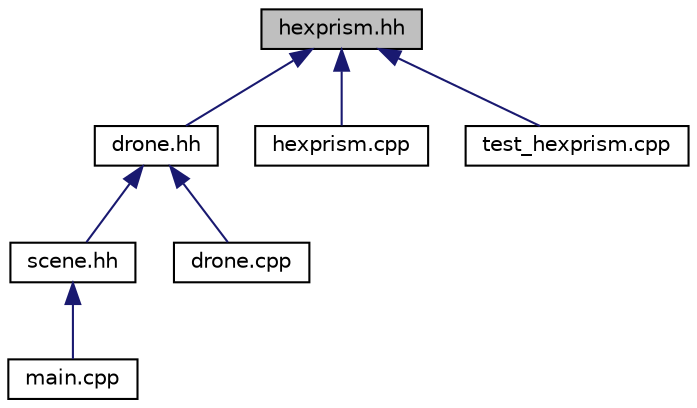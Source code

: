 digraph "hexprism.hh"
{
 // LATEX_PDF_SIZE
  edge [fontname="Helvetica",fontsize="10",labelfontname="Helvetica",labelfontsize="10"];
  node [fontname="Helvetica",fontsize="10",shape=record];
  Node1 [label="hexprism.hh",height=0.2,width=0.4,color="black", fillcolor="grey75", style="filled", fontcolor="black",tooltip="Deklaracja klasy HexPrism."];
  Node1 -> Node2 [dir="back",color="midnightblue",fontsize="10",style="solid",fontname="Helvetica"];
  Node2 [label="drone.hh",height=0.2,width=0.4,color="black", fillcolor="white", style="filled",URL="$drone_8hh.html",tooltip="Definicja klasy Drone."];
  Node2 -> Node3 [dir="back",color="midnightblue",fontsize="10",style="solid",fontname="Helvetica"];
  Node3 [label="scene.hh",height=0.2,width=0.4,color="black", fillcolor="white", style="filled",URL="$scene_8hh.html",tooltip="Deklaracja klasy Sceny."];
  Node3 -> Node4 [dir="back",color="midnightblue",fontsize="10",style="solid",fontname="Helvetica"];
  Node4 [label="main.cpp",height=0.2,width=0.4,color="black", fillcolor="white", style="filled",URL="$app_2main_8cpp.html",tooltip=" "];
  Node2 -> Node5 [dir="back",color="midnightblue",fontsize="10",style="solid",fontname="Helvetica"];
  Node5 [label="drone.cpp",height=0.2,width=0.4,color="black", fillcolor="white", style="filled",URL="$drone_8cpp.html",tooltip="Definicje metod klasy Drone."];
  Node1 -> Node6 [dir="back",color="midnightblue",fontsize="10",style="solid",fontname="Helvetica"];
  Node6 [label="hexprism.cpp",height=0.2,width=0.4,color="black", fillcolor="white", style="filled",URL="$hexprism_8cpp.html",tooltip="Definicje metod klasy HexPrism."];
  Node1 -> Node7 [dir="back",color="midnightblue",fontsize="10",style="solid",fontname="Helvetica"];
  Node7 [label="test_hexprism.cpp",height=0.2,width=0.4,color="black", fillcolor="white", style="filled",URL="$test__hexprism_8cpp.html",tooltip="Plik zawiera testy dotyczące klasy HexPrism."];
}
